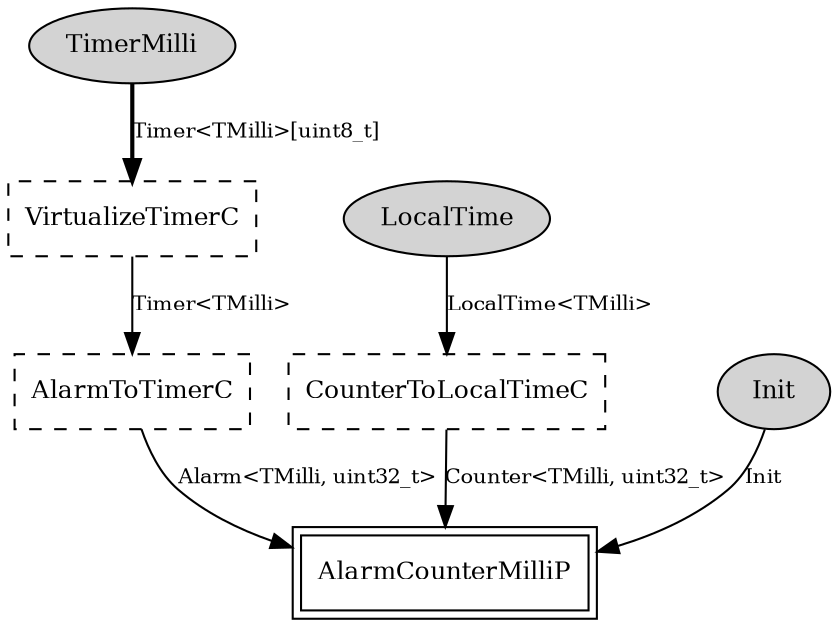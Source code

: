 digraph "tos.platforms.mica.sim.HilTimerMilliC" {
  n0x7e278258 [shape=ellipse, style=filled, label="TimerMilli", fontsize=12];
  "HilTimerMilliC.VirtualizeTimerC" [fontsize=12, shape=box, style=dashed, label="VirtualizeTimerC", URL="tos.lib.timer.VirtualizeTimerC.html"];
  n0x7e271a68 [shape=ellipse, style=filled, label="LocalTime", fontsize=12];
  "HilTimerMilliC.CounterToLocalTimeC" [fontsize=12, shape=box, style=dashed, label="CounterToLocalTimeC", URL="tos.lib.timer.CounterToLocalTimeC.html"];
  n0x7e279ba8 [shape=ellipse, style=filled, label="Init", fontsize=12];
  "AlarmCounterMilliP" [fontsize=12, shape=box,peripheries=2, URL="tos.platforms.mica.AlarmCounterMilliP.html"];
  "HilTimerMilliC.VirtualizeTimerC" [fontsize=12, shape=box, style=dashed, label="VirtualizeTimerC", URL="tos.lib.timer.VirtualizeTimerC.html"];
  "HilTimerMilliC.AlarmToTimerC" [fontsize=12, shape=box, style=dashed, label="AlarmToTimerC", URL="tos.lib.timer.AlarmToTimerC.html"];
  "HilTimerMilliC.AlarmToTimerC" [fontsize=12, shape=box, style=dashed, label="AlarmToTimerC", URL="tos.lib.timer.AlarmToTimerC.html"];
  "AlarmCounterMilliP" [fontsize=12, shape=box,peripheries=2, URL="tos.platforms.mica.AlarmCounterMilliP.html"];
  "HilTimerMilliC.CounterToLocalTimeC" [fontsize=12, shape=box, style=dashed, label="CounterToLocalTimeC", URL="tos.lib.timer.CounterToLocalTimeC.html"];
  "AlarmCounterMilliP" [fontsize=12, shape=box,peripheries=2, URL="tos.platforms.mica.AlarmCounterMilliP.html"];
  "n0x7e278258" -> "HilTimerMilliC.VirtualizeTimerC" [label="Timer<TMilli>[uint8_t]", style=bold, URL="../ihtml/tos.lib.timer.Timer.html", fontsize=10];
  "n0x7e271a68" -> "HilTimerMilliC.CounterToLocalTimeC" [label="LocalTime<TMilli>", URL="../ihtml/tos.lib.timer.LocalTime.html", fontsize=10];
  "n0x7e279ba8" -> "AlarmCounterMilliP" [label="Init", URL="../ihtml/tos.interfaces.Init.html", fontsize=10];
  "HilTimerMilliC.VirtualizeTimerC" -> "HilTimerMilliC.AlarmToTimerC" [label="Timer<TMilli>", URL="../ihtml/tos.lib.timer.Timer.html", fontsize=10];
  "HilTimerMilliC.AlarmToTimerC" -> "AlarmCounterMilliP" [label="Alarm<TMilli, uint32_t>", URL="../ihtml/tos.lib.timer.Alarm.html", fontsize=10];
  "HilTimerMilliC.CounterToLocalTimeC" -> "AlarmCounterMilliP" [label="Counter<TMilli, uint32_t>", URL="../ihtml/tos.lib.timer.Counter.html", fontsize=10];
}
